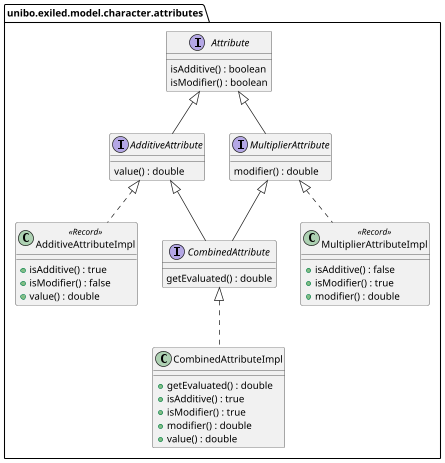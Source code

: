 @startuml
scale 0.7
set separator none
package unibo.exiled.model.character.attributes{
    interface Attribute{
        isAdditive() : boolean
        isModifier() : boolean
    }
    interface AdditiveAttribute extends Attribute{
        value() : double
    }
    interface MultiplierAttribute extends Attribute{
        modifier() : double
    }
    class AdditiveAttributeImpl<<Record>> implements AdditiveAttribute{
        + isAdditive() : true
        + isModifier() : false
        + value() : double
    }
    class MultiplierAttributeImpl<<Record>> implements MultiplierAttribute{
        + isAdditive() : false
        + isModifier() : true
        + modifier() : double
    }
    interface CombinedAttribute extends AdditiveAttribute, MultiplierAttribute {
        getEvaluated() : double
    }
    class CombinedAttributeImpl implements CombinedAttribute{
        +getEvaluated() : double
        +isAdditive() : true
        +isModifier() : true
        + modifier() : double
        + value() : double
    }
}
@enduml